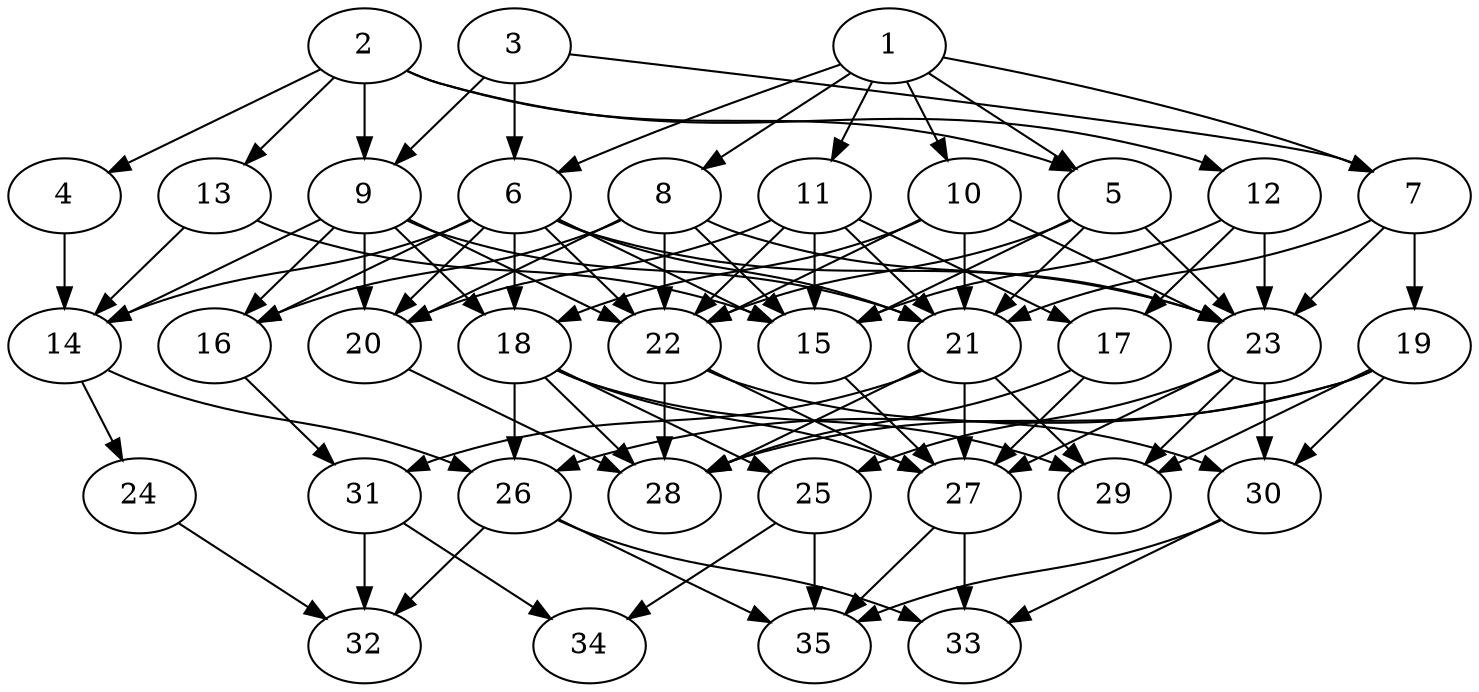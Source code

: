// DAG (tier=2-normal, mode=compute, n=35, ccr=0.396, fat=0.583, density=0.578, regular=0.459, jump=0.121, mindata=524288, maxdata=8388608)
// DAG automatically generated by daggen at Sun Aug 24 16:33:33 2025
// /home/ermia/Project/Environments/daggen/bin/daggen --dot --ccr 0.396 --fat 0.583 --regular 0.459 --density 0.578 --jump 0.121 --mindata 524288 --maxdata 8388608 -n 35 
digraph G {
  1 [size="45678247850706544", alpha="0.00", expect_size="22839123925353272"]
  1 -> 5 [size ="46602483924992"]
  1 -> 6 [size ="46602483924992"]
  1 -> 7 [size ="46602483924992"]
  1 -> 8 [size ="46602483924992"]
  1 -> 10 [size ="46602483924992"]
  1 -> 11 [size ="46602483924992"]
  2 [size="64935614305046120", alpha="0.16", expect_size="32467807152523060"]
  2 -> 4 [size ="51551695536128"]
  2 -> 5 [size ="51551695536128"]
  2 -> 9 [size ="51551695536128"]
  2 -> 12 [size ="51551695536128"]
  2 -> 13 [size ="51551695536128"]
  3 [size="12861570593904754", alpha="0.09", expect_size="6430785296952377"]
  3 -> 6 [size ="227876066557952"]
  3 -> 7 [size ="227876066557952"]
  3 -> 9 [size ="227876066557952"]
  4 [size="349383205965203456", alpha="0.02", expect_size="174691602982601728"]
  4 -> 14 [size ="251545631326208"]
  5 [size="13583287892710222", alpha="0.01", expect_size="6791643946355111"]
  5 -> 15 [size ="9248440320000"]
  5 -> 21 [size ="9248440320000"]
  5 -> 22 [size ="9248440320000"]
  5 -> 23 [size ="9248440320000"]
  6 [size="341663977087020", alpha="0.02", expect_size="170831988543510"]
  6 -> 14 [size ="37240797396992"]
  6 -> 15 [size ="37240797396992"]
  6 -> 16 [size ="37240797396992"]
  6 -> 18 [size ="37240797396992"]
  6 -> 20 [size ="37240797396992"]
  6 -> 21 [size ="37240797396992"]
  6 -> 22 [size ="37240797396992"]
  6 -> 23 [size ="37240797396992"]
  7 [size="503500940626944832", alpha="0.14", expect_size="251750470313472416"]
  7 -> 19 [size ="374431901810688"]
  7 -> 21 [size ="374431901810688"]
  7 -> 23 [size ="374431901810688"]
  8 [size="28472315490632466432", alpha="0.11", expect_size="14236157745316233216"]
  8 -> 15 [size ="74594220244992"]
  8 -> 16 [size ="74594220244992"]
  8 -> 20 [size ="74594220244992"]
  8 -> 22 [size ="74594220244992"]
  8 -> 23 [size ="74594220244992"]
  9 [size="5284608400083124224", alpha="0.08", expect_size="2642304200041562112"]
  9 -> 14 [size ="24271606775808"]
  9 -> 16 [size ="24271606775808"]
  9 -> 18 [size ="24271606775808"]
  9 -> 20 [size ="24271606775808"]
  9 -> 21 [size ="24271606775808"]
  9 -> 22 [size ="24271606775808"]
  10 [size="17101404529548591104", alpha="0.17", expect_size="8550702264774295552"]
  10 -> 18 [size ="53102036123648"]
  10 -> 21 [size ="53102036123648"]
  10 -> 22 [size ="53102036123648"]
  10 -> 23 [size ="53102036123648"]
  11 [size="502319472766756416", alpha="0.07", expect_size="251159736383378208"]
  11 -> 15 [size ="288356462231552"]
  11 -> 17 [size ="288356462231552"]
  11 -> 20 [size ="288356462231552"]
  11 -> 21 [size ="288356462231552"]
  11 -> 22 [size ="288356462231552"]
  12 [size="10249713295871932", alpha="0.01", expect_size="5124856647935966"]
  12 -> 15 [size ="519564374835200"]
  12 -> 17 [size ="519564374835200"]
  12 -> 23 [size ="519564374835200"]
  13 [size="303781153174942208", alpha="0.19", expect_size="151890576587471104"]
  13 -> 14 [size ="306942530551808"]
  13 -> 15 [size ="306942530551808"]
  14 [size="128619795164511696", alpha="0.01", expect_size="64309897582255848"]
  14 -> 24 [size ="55967861440512"]
  14 -> 26 [size ="55967861440512"]
  15 [size="27077756884196316", alpha="0.11", expect_size="13538878442098158"]
  15 -> 27 [size ="36432194306048"]
  16 [size="2744530772797405", alpha="0.04", expect_size="1372265386398702"]
  16 -> 31 [size ="7650620211200"]
  17 [size="430185580987785674752", alpha="0.03", expect_size="215092790493892837376"]
  17 -> 27 [size ="455890511593472"]
  17 -> 28 [size ="455890511593472"]
  18 [size="9012165275406512", alpha="0.04", expect_size="4506082637703256"]
  18 -> 25 [size ="161445211799552"]
  18 -> 26 [size ="161445211799552"]
  18 -> 27 [size ="161445211799552"]
  18 -> 28 [size ="161445211799552"]
  18 -> 29 [size ="161445211799552"]
  19 [size="50013050753366622208", alpha="0.07", expect_size="25006525376683311104"]
  19 -> 26 [size ="108595597279232"]
  19 -> 28 [size ="108595597279232"]
  19 -> 29 [size ="108595597279232"]
  19 -> 30 [size ="108595597279232"]
  20 [size="109287751723427823616", alpha="0.05", expect_size="54643875861713911808"]
  20 -> 28 [size ="182867971801088"]
  21 [size="16516850039151132672", alpha="0.11", expect_size="8258425019575566336"]
  21 -> 27 [size ="51884958154752"]
  21 -> 28 [size ="51884958154752"]
  21 -> 29 [size ="51884958154752"]
  21 -> 31 [size ="51884958154752"]
  22 [size="1444245303218050", alpha="0.10", expect_size="722122651609025"]
  22 -> 27 [size ="70062492876800"]
  22 -> 28 [size ="70062492876800"]
  22 -> 30 [size ="70062492876800"]
  23 [size="48772431454004051968", alpha="0.09", expect_size="24386215727002025984"]
  23 -> 25 [size ="106792214331392"]
  23 -> 27 [size ="106792214331392"]
  23 -> 29 [size ="106792214331392"]
  23 -> 30 [size ="106792214331392"]
  24 [size="48445100795101184000", alpha="0.06", expect_size="24222550397550592000"]
  24 -> 32 [size ="106313862348800"]
  25 [size="413297782575057728", alpha="0.06", expect_size="206648891287528864"]
  25 -> 34 [size ="373535730040832"]
  25 -> 35 [size ="373535730040832"]
  26 [size="31887649800658204", alpha="0.11", expect_size="15943824900329102"]
  26 -> 32 [size ="22397214261248"]
  26 -> 33 [size ="22397214261248"]
  26 -> 35 [size ="22397214261248"]
  27 [size="320921628018521145344", alpha="0.07", expect_size="160460814009260572672"]
  27 -> 33 [size ="374992554426368"]
  27 -> 35 [size ="374992554426368"]
  28 [size="7935394958479651", alpha="0.06", expect_size="3967697479239825"]
  29 [size="19022238686270424", alpha="0.02", expect_size="9511119343135212"]
  30 [size="134664275886426", alpha="0.08", expect_size="67332137943213"]
  30 -> 33 [size ="4086963372032"]
  30 -> 35 [size ="4086963372032"]
  31 [size="17493013892779888", alpha="0.04", expect_size="8746506946389944"]
  31 -> 32 [size ="392810402414592"]
  31 -> 34 [size ="392810402414592"]
  32 [size="623396762737016704", alpha="0.12", expect_size="311698381368508352"]
  33 [size="1136460059992057600", alpha="0.20", expect_size="568230029996028800"]
  34 [size="161169670477312704", alpha="0.05", expect_size="80584835238656352"]
  35 [size="191446404227376928", alpha="0.10", expect_size="95723202113688464"]
}